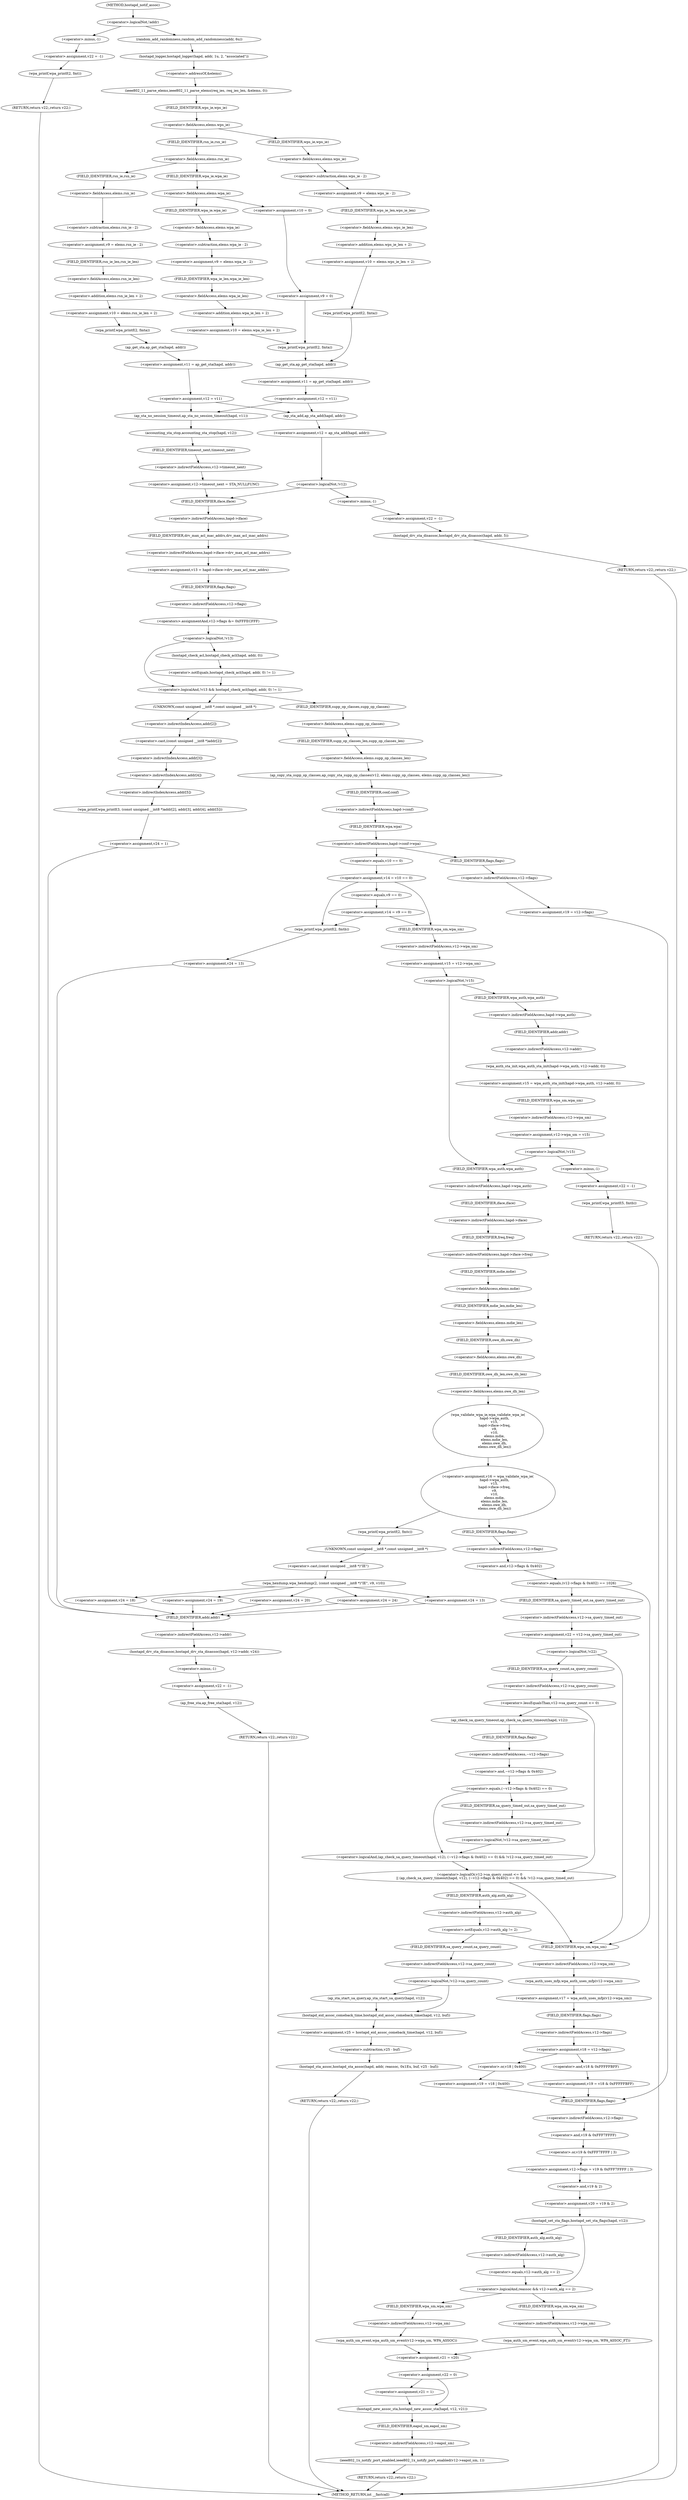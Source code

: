 digraph hostapd_notif_assoc {  
"1000153" [label = "(<operator>.logicalNot,!addr)" ]
"1000156" [label = "(<operator>.assignment,v22 = -1)" ]
"1000158" [label = "(<operator>.minus,-1)" ]
"1000160" [label = "(wpa_printf,wpa_printf(2, fmt))" ]
"1000163" [label = "(RETURN,return v22;,return v22;)" ]
"1000165" [label = "(random_add_randomness,random_add_randomness(addr, 6u))" ]
"1000168" [label = "(hostapd_logger,hostapd_logger(hapd, addr, 1u, 2, \"associated\"))" ]
"1000174" [label = "(ieee802_11_parse_elems,ieee802_11_parse_elems(req_ies, req_ies_len, &elems, 0))" ]
"1000177" [label = "(<operator>.addressOf,&elems)" ]
"1000181" [label = "(<operator>.fieldAccess,elems.wps_ie)" ]
"1000183" [label = "(FIELD_IDENTIFIER,wps_ie,wps_ie)" ]
"1000185" [label = "(<operator>.assignment,v9 = elems.wps_ie - 2)" ]
"1000187" [label = "(<operator>.subtraction,elems.wps_ie - 2)" ]
"1000188" [label = "(<operator>.fieldAccess,elems.wps_ie)" ]
"1000190" [label = "(FIELD_IDENTIFIER,wps_ie,wps_ie)" ]
"1000192" [label = "(<operator>.assignment,v10 = elems.wps_ie_len + 2)" ]
"1000194" [label = "(<operator>.addition,elems.wps_ie_len + 2)" ]
"1000195" [label = "(<operator>.fieldAccess,elems.wps_ie_len)" ]
"1000197" [label = "(FIELD_IDENTIFIER,wps_ie_len,wps_ie_len)" ]
"1000199" [label = "(wpa_printf,wpa_printf(2, fmta))" ]
"1000205" [label = "(<operator>.fieldAccess,elems.rsn_ie)" ]
"1000207" [label = "(FIELD_IDENTIFIER,rsn_ie,rsn_ie)" ]
"1000209" [label = "(<operator>.assignment,v9 = elems.rsn_ie - 2)" ]
"1000211" [label = "(<operator>.subtraction,elems.rsn_ie - 2)" ]
"1000212" [label = "(<operator>.fieldAccess,elems.rsn_ie)" ]
"1000214" [label = "(FIELD_IDENTIFIER,rsn_ie,rsn_ie)" ]
"1000216" [label = "(<operator>.assignment,v10 = elems.rsn_ie_len + 2)" ]
"1000218" [label = "(<operator>.addition,elems.rsn_ie_len + 2)" ]
"1000219" [label = "(<operator>.fieldAccess,elems.rsn_ie_len)" ]
"1000221" [label = "(FIELD_IDENTIFIER,rsn_ie_len,rsn_ie_len)" ]
"1000223" [label = "(wpa_printf,wpa_printf(2, fmta))" ]
"1000226" [label = "(<operator>.assignment,v11 = ap_get_sta(hapd, addr))" ]
"1000228" [label = "(ap_get_sta,ap_get_sta(hapd, addr))" ]
"1000231" [label = "(<operator>.assignment,v12 = v11)" ]
"1000239" [label = "(<operator>.fieldAccess,elems.wpa_ie)" ]
"1000241" [label = "(FIELD_IDENTIFIER,wpa_ie,wpa_ie)" ]
"1000243" [label = "(<operator>.assignment,v9 = elems.wpa_ie - 2)" ]
"1000245" [label = "(<operator>.subtraction,elems.wpa_ie - 2)" ]
"1000246" [label = "(<operator>.fieldAccess,elems.wpa_ie)" ]
"1000248" [label = "(FIELD_IDENTIFIER,wpa_ie,wpa_ie)" ]
"1000250" [label = "(<operator>.assignment,v10 = elems.wpa_ie_len + 2)" ]
"1000252" [label = "(<operator>.addition,elems.wpa_ie_len + 2)" ]
"1000253" [label = "(<operator>.fieldAccess,elems.wpa_ie_len)" ]
"1000255" [label = "(FIELD_IDENTIFIER,wpa_ie_len,wpa_ie_len)" ]
"1000259" [label = "(<operator>.assignment,v10 = 0)" ]
"1000262" [label = "(<operator>.assignment,v9 = 0)" ]
"1000265" [label = "(wpa_printf,wpa_printf(2, fmta))" ]
"1000268" [label = "(<operator>.assignment,v11 = ap_get_sta(hapd, addr))" ]
"1000270" [label = "(ap_get_sta,ap_get_sta(hapd, addr))" ]
"1000273" [label = "(<operator>.assignment,v12 = v11)" ]
"1000280" [label = "(ap_sta_no_session_timeout,ap_sta_no_session_timeout(hapd, v11))" ]
"1000283" [label = "(accounting_sta_stop,accounting_sta_stop(hapd, v12))" ]
"1000286" [label = "(<operator>.assignment,v12->timeout_next = STA_NULLFUNC)" ]
"1000287" [label = "(<operator>.indirectFieldAccess,v12->timeout_next)" ]
"1000289" [label = "(FIELD_IDENTIFIER,timeout_next,timeout_next)" ]
"1000293" [label = "(<operator>.assignment,v12 = ap_sta_add(hapd, addr))" ]
"1000295" [label = "(ap_sta_add,ap_sta_add(hapd, addr))" ]
"1000299" [label = "(<operator>.logicalNot,!v12)" ]
"1000302" [label = "(<operator>.assignment,v22 = -1)" ]
"1000304" [label = "(<operator>.minus,-1)" ]
"1000306" [label = "(hostapd_drv_sta_disassoc,hostapd_drv_sta_disassoc(hapd, addr, 5))" ]
"1000310" [label = "(RETURN,return v22;,return v22;)" ]
"1000313" [label = "(<operator>.assignment,v13 = hapd->iface->drv_max_acl_mac_addrs)" ]
"1000315" [label = "(<operator>.indirectFieldAccess,hapd->iface->drv_max_acl_mac_addrs)" ]
"1000316" [label = "(<operator>.indirectFieldAccess,hapd->iface)" ]
"1000318" [label = "(FIELD_IDENTIFIER,iface,iface)" ]
"1000319" [label = "(FIELD_IDENTIFIER,drv_max_acl_mac_addrs,drv_max_acl_mac_addrs)" ]
"1000320" [label = "(<operators>.assignmentAnd,v12->flags &= 0xFFFECFFF)" ]
"1000321" [label = "(<operator>.indirectFieldAccess,v12->flags)" ]
"1000323" [label = "(FIELD_IDENTIFIER,flags,flags)" ]
"1000326" [label = "(<operator>.logicalAnd,!v13 && hostapd_check_acl(hapd, addr, 0) != 1)" ]
"1000327" [label = "(<operator>.logicalNot,!v13)" ]
"1000329" [label = "(<operator>.notEquals,hostapd_check_acl(hapd, addr, 0) != 1)" ]
"1000330" [label = "(hostapd_check_acl,hostapd_check_acl(hapd, addr, 0))" ]
"1000336" [label = "(wpa_printf,wpa_printf(3, (const unsigned __int8 *)addr[2], addr[3], addr[4], addr[5]))" ]
"1000338" [label = "(<operator>.cast,(const unsigned __int8 *)addr[2])" ]
"1000339" [label = "(UNKNOWN,const unsigned __int8 *,const unsigned __int8 *)" ]
"1000340" [label = "(<operator>.indirectIndexAccess,addr[2])" ]
"1000343" [label = "(<operator>.indirectIndexAccess,addr[3])" ]
"1000346" [label = "(<operator>.indirectIndexAccess,addr[4])" ]
"1000349" [label = "(<operator>.indirectIndexAccess,addr[5])" ]
"1000352" [label = "(<operator>.assignment,v24 = 1)" ]
"1000356" [label = "(hostapd_drv_sta_disassoc,hostapd_drv_sta_disassoc(hapd, v12->addr, v24))" ]
"1000358" [label = "(<operator>.indirectFieldAccess,v12->addr)" ]
"1000360" [label = "(FIELD_IDENTIFIER,addr,addr)" ]
"1000362" [label = "(<operator>.assignment,v22 = -1)" ]
"1000364" [label = "(<operator>.minus,-1)" ]
"1000366" [label = "(ap_free_sta,ap_free_sta(hapd, v12))" ]
"1000369" [label = "(RETURN,return v22;,return v22;)" ]
"1000371" [label = "(ap_copy_sta_supp_op_classes,ap_copy_sta_supp_op_classes(v12, elems.supp_op_classes, elems.supp_op_classes_len))" ]
"1000373" [label = "(<operator>.fieldAccess,elems.supp_op_classes)" ]
"1000375" [label = "(FIELD_IDENTIFIER,supp_op_classes,supp_op_classes)" ]
"1000376" [label = "(<operator>.fieldAccess,elems.supp_op_classes_len)" ]
"1000378" [label = "(FIELD_IDENTIFIER,supp_op_classes_len,supp_op_classes_len)" ]
"1000380" [label = "(<operator>.indirectFieldAccess,hapd->conf->wpa)" ]
"1000381" [label = "(<operator>.indirectFieldAccess,hapd->conf)" ]
"1000383" [label = "(FIELD_IDENTIFIER,conf,conf)" ]
"1000384" [label = "(FIELD_IDENTIFIER,wpa,wpa)" ]
"1000386" [label = "(<operator>.assignment,v14 = v10 == 0)" ]
"1000388" [label = "(<operator>.equals,v10 == 0)" ]
"1000393" [label = "(<operator>.assignment,v14 = v9 == 0)" ]
"1000395" [label = "(<operator>.equals,v9 == 0)" ]
"1000401" [label = "(wpa_printf,wpa_printf(2, fmtb))" ]
"1000404" [label = "(<operator>.assignment,v24 = 13)" ]
"1000408" [label = "(<operator>.assignment,v15 = v12->wpa_sm)" ]
"1000410" [label = "(<operator>.indirectFieldAccess,v12->wpa_sm)" ]
"1000412" [label = "(FIELD_IDENTIFIER,wpa_sm,wpa_sm)" ]
"1000414" [label = "(<operator>.logicalNot,!v15)" ]
"1000417" [label = "(<operator>.assignment,v15 = wpa_auth_sta_init(hapd->wpa_auth, v12->addr, 0))" ]
"1000419" [label = "(wpa_auth_sta_init,wpa_auth_sta_init(hapd->wpa_auth, v12->addr, 0))" ]
"1000420" [label = "(<operator>.indirectFieldAccess,hapd->wpa_auth)" ]
"1000422" [label = "(FIELD_IDENTIFIER,wpa_auth,wpa_auth)" ]
"1000423" [label = "(<operator>.indirectFieldAccess,v12->addr)" ]
"1000425" [label = "(FIELD_IDENTIFIER,addr,addr)" ]
"1000427" [label = "(<operator>.assignment,v12->wpa_sm = v15)" ]
"1000428" [label = "(<operator>.indirectFieldAccess,v12->wpa_sm)" ]
"1000430" [label = "(FIELD_IDENTIFIER,wpa_sm,wpa_sm)" ]
"1000433" [label = "(<operator>.logicalNot,!v15)" ]
"1000436" [label = "(<operator>.assignment,v22 = -1)" ]
"1000438" [label = "(<operator>.minus,-1)" ]
"1000440" [label = "(wpa_printf,wpa_printf(5, fmtb))" ]
"1000443" [label = "(RETURN,return v22;,return v22;)" ]
"1000445" [label = "(<operator>.assignment,v16 = wpa_validate_wpa_ie(\n            hapd->wpa_auth,\n            v15,\n            hapd->iface->freq,\n            v9,\n            v10,\n            elems.mdie,\n            elems.mdie_len,\n            elems.owe_dh,\n            elems.owe_dh_len))" ]
"1000447" [label = "(wpa_validate_wpa_ie,wpa_validate_wpa_ie(\n            hapd->wpa_auth,\n            v15,\n            hapd->iface->freq,\n            v9,\n            v10,\n            elems.mdie,\n            elems.mdie_len,\n            elems.owe_dh,\n            elems.owe_dh_len))" ]
"1000448" [label = "(<operator>.indirectFieldAccess,hapd->wpa_auth)" ]
"1000450" [label = "(FIELD_IDENTIFIER,wpa_auth,wpa_auth)" ]
"1000452" [label = "(<operator>.indirectFieldAccess,hapd->iface->freq)" ]
"1000453" [label = "(<operator>.indirectFieldAccess,hapd->iface)" ]
"1000455" [label = "(FIELD_IDENTIFIER,iface,iface)" ]
"1000456" [label = "(FIELD_IDENTIFIER,freq,freq)" ]
"1000459" [label = "(<operator>.fieldAccess,elems.mdie)" ]
"1000461" [label = "(FIELD_IDENTIFIER,mdie,mdie)" ]
"1000462" [label = "(<operator>.fieldAccess,elems.mdie_len)" ]
"1000464" [label = "(FIELD_IDENTIFIER,mdie_len,mdie_len)" ]
"1000465" [label = "(<operator>.fieldAccess,elems.owe_dh)" ]
"1000467" [label = "(FIELD_IDENTIFIER,owe_dh,owe_dh)" ]
"1000468" [label = "(<operator>.fieldAccess,elems.owe_dh_len)" ]
"1000470" [label = "(FIELD_IDENTIFIER,owe_dh_len,owe_dh_len)" ]
"1000474" [label = "(wpa_printf,wpa_printf(2, fmtc))" ]
"1000477" [label = "(wpa_hexdump,wpa_hexdump(2, (const unsigned __int8 *)\"IE\", v9, v10))" ]
"1000479" [label = "(<operator>.cast,(const unsigned __int8 *)\"IE\")" ]
"1000480" [label = "(UNKNOWN,const unsigned __int8 *,const unsigned __int8 *)" ]
"1000488" [label = "(<operator>.assignment,v24 = 18)" ]
"1000493" [label = "(<operator>.assignment,v24 = 19)" ]
"1000498" [label = "(<operator>.assignment,v24 = 20)" ]
"1000503" [label = "(<operator>.assignment,v24 = 24)" ]
"1000508" [label = "(<operator>.assignment,v24 = 13)" ]
"1000514" [label = "(<operator>.equals,(v12->flags & 0x402) == 1026)" ]
"1000515" [label = "(<operator>.and,v12->flags & 0x402)" ]
"1000516" [label = "(<operator>.indirectFieldAccess,v12->flags)" ]
"1000518" [label = "(FIELD_IDENTIFIER,flags,flags)" ]
"1000522" [label = "(<operator>.assignment,v22 = v12->sa_query_timed_out)" ]
"1000524" [label = "(<operator>.indirectFieldAccess,v12->sa_query_timed_out)" ]
"1000526" [label = "(FIELD_IDENTIFIER,sa_query_timed_out,sa_query_timed_out)" ]
"1000528" [label = "(<operator>.logicalNot,!v22)" ]
"1000532" [label = "(<operator>.logicalOr,v12->sa_query_count <= 0\n          || (ap_check_sa_query_timeout(hapd, v12), (~v12->flags & 0x402) == 0) && !v12->sa_query_timed_out)" ]
"1000533" [label = "(<operator>.lessEqualsThan,v12->sa_query_count <= 0)" ]
"1000534" [label = "(<operator>.indirectFieldAccess,v12->sa_query_count)" ]
"1000536" [label = "(FIELD_IDENTIFIER,sa_query_count,sa_query_count)" ]
"1000538" [label = "(<operator>.logicalAnd,(ap_check_sa_query_timeout(hapd, v12), (~v12->flags & 0x402) == 0) && !v12->sa_query_timed_out)" ]
"1000540" [label = "(ap_check_sa_query_timeout,ap_check_sa_query_timeout(hapd, v12))" ]
"1000543" [label = "(<operator>.equals,(~v12->flags & 0x402) == 0)" ]
"1000544" [label = "(<operator>.and,~v12->flags & 0x402)" ]
"1000545" [label = "(<operator>.indirectFieldAccess,~v12->flags)" ]
"1000547" [label = "(FIELD_IDENTIFIER,flags,flags)" ]
"1000550" [label = "(<operator>.logicalNot,!v12->sa_query_timed_out)" ]
"1000551" [label = "(<operator>.indirectFieldAccess,v12->sa_query_timed_out)" ]
"1000553" [label = "(FIELD_IDENTIFIER,sa_query_timed_out,sa_query_timed_out)" ]
"1000556" [label = "(<operator>.notEquals,v12->auth_alg != 2)" ]
"1000557" [label = "(<operator>.indirectFieldAccess,v12->auth_alg)" ]
"1000559" [label = "(FIELD_IDENTIFIER,auth_alg,auth_alg)" ]
"1000563" [label = "(<operator>.logicalNot,!v12->sa_query_count)" ]
"1000564" [label = "(<operator>.indirectFieldAccess,v12->sa_query_count)" ]
"1000566" [label = "(FIELD_IDENTIFIER,sa_query_count,sa_query_count)" ]
"1000567" [label = "(ap_sta_start_sa_query,ap_sta_start_sa_query(hapd, v12))" ]
"1000570" [label = "(<operator>.assignment,v25 = hostapd_eid_assoc_comeback_time(hapd, v12, buf))" ]
"1000572" [label = "(hostapd_eid_assoc_comeback_time,hostapd_eid_assoc_comeback_time(hapd, v12, buf))" ]
"1000576" [label = "(hostapd_sta_assoc,hostapd_sta_assoc(hapd, addr, reassoc, 0x1Eu, buf, v25 - buf))" ]
"1000582" [label = "(<operator>.subtraction,v25 - buf)" ]
"1000585" [label = "(RETURN,return v22;,return v22;)" ]
"1000587" [label = "(<operator>.assignment,v17 = wpa_auth_uses_mfp(v12->wpa_sm))" ]
"1000589" [label = "(wpa_auth_uses_mfp,wpa_auth_uses_mfp(v12->wpa_sm))" ]
"1000590" [label = "(<operator>.indirectFieldAccess,v12->wpa_sm)" ]
"1000592" [label = "(FIELD_IDENTIFIER,wpa_sm,wpa_sm)" ]
"1000593" [label = "(<operator>.assignment,v18 = v12->flags)" ]
"1000595" [label = "(<operator>.indirectFieldAccess,v12->flags)" ]
"1000597" [label = "(FIELD_IDENTIFIER,flags,flags)" ]
"1000600" [label = "(<operator>.assignment,v19 = v18 | 0x400)" ]
"1000602" [label = "(<operator>.or,v18 | 0x400)" ]
"1000606" [label = "(<operator>.assignment,v19 = v18 & 0xFFFFFBFF)" ]
"1000608" [label = "(<operator>.and,v18 & 0xFFFFFBFF)" ]
"1000613" [label = "(<operator>.assignment,v19 = v12->flags)" ]
"1000615" [label = "(<operator>.indirectFieldAccess,v12->flags)" ]
"1000617" [label = "(FIELD_IDENTIFIER,flags,flags)" ]
"1000618" [label = "(<operator>.assignment,v12->flags = v19 & 0xFFF7FFFF | 3)" ]
"1000619" [label = "(<operator>.indirectFieldAccess,v12->flags)" ]
"1000621" [label = "(FIELD_IDENTIFIER,flags,flags)" ]
"1000622" [label = "(<operator>.or,v19 & 0xFFF7FFFF | 3)" ]
"1000623" [label = "(<operator>.and,v19 & 0xFFF7FFFF)" ]
"1000627" [label = "(<operator>.assignment,v20 = v19 & 2)" ]
"1000629" [label = "(<operator>.and,v19 & 2)" ]
"1000632" [label = "(hostapd_set_sta_flags,hostapd_set_sta_flags(hapd, v12))" ]
"1000636" [label = "(<operator>.logicalAnd,reassoc && v12->auth_alg == 2)" ]
"1000638" [label = "(<operator>.equals,v12->auth_alg == 2)" ]
"1000639" [label = "(<operator>.indirectFieldAccess,v12->auth_alg)" ]
"1000641" [label = "(FIELD_IDENTIFIER,auth_alg,auth_alg)" ]
"1000643" [label = "(wpa_auth_sm_event,wpa_auth_sm_event(v12->wpa_sm, WPA_ASSOC_FT))" ]
"1000644" [label = "(<operator>.indirectFieldAccess,v12->wpa_sm)" ]
"1000646" [label = "(FIELD_IDENTIFIER,wpa_sm,wpa_sm)" ]
"1000649" [label = "(wpa_auth_sm_event,wpa_auth_sm_event(v12->wpa_sm, WPA_ASSOC))" ]
"1000650" [label = "(<operator>.indirectFieldAccess,v12->wpa_sm)" ]
"1000652" [label = "(FIELD_IDENTIFIER,wpa_sm,wpa_sm)" ]
"1000654" [label = "(<operator>.assignment,v21 = v20)" ]
"1000657" [label = "(<operator>.assignment,v22 = 0)" ]
"1000662" [label = "(<operator>.assignment,v21 = 1)" ]
"1000665" [label = "(hostapd_new_assoc_sta,hostapd_new_assoc_sta(hapd, v12, v21))" ]
"1000669" [label = "(ieee802_1x_notify_port_enabled,ieee802_1x_notify_port_enabled(v12->eapol_sm, 1))" ]
"1000670" [label = "(<operator>.indirectFieldAccess,v12->eapol_sm)" ]
"1000672" [label = "(FIELD_IDENTIFIER,eapol_sm,eapol_sm)" ]
"1000674" [label = "(RETURN,return v22;,return v22;)" ]
"1000123" [label = "(METHOD,hostapd_notif_assoc)" ]
"1000676" [label = "(METHOD_RETURN,int __fastcall)" ]
  "1000153" -> "1000158" 
  "1000153" -> "1000165" 
  "1000156" -> "1000160" 
  "1000158" -> "1000156" 
  "1000160" -> "1000163" 
  "1000163" -> "1000676" 
  "1000165" -> "1000168" 
  "1000168" -> "1000177" 
  "1000174" -> "1000183" 
  "1000177" -> "1000174" 
  "1000181" -> "1000190" 
  "1000181" -> "1000207" 
  "1000183" -> "1000181" 
  "1000185" -> "1000197" 
  "1000187" -> "1000185" 
  "1000188" -> "1000187" 
  "1000190" -> "1000188" 
  "1000192" -> "1000199" 
  "1000194" -> "1000192" 
  "1000195" -> "1000194" 
  "1000197" -> "1000195" 
  "1000199" -> "1000270" 
  "1000205" -> "1000214" 
  "1000205" -> "1000241" 
  "1000207" -> "1000205" 
  "1000209" -> "1000221" 
  "1000211" -> "1000209" 
  "1000212" -> "1000211" 
  "1000214" -> "1000212" 
  "1000216" -> "1000223" 
  "1000218" -> "1000216" 
  "1000219" -> "1000218" 
  "1000221" -> "1000219" 
  "1000223" -> "1000228" 
  "1000226" -> "1000231" 
  "1000228" -> "1000226" 
  "1000231" -> "1000280" 
  "1000231" -> "1000295" 
  "1000239" -> "1000248" 
  "1000239" -> "1000259" 
  "1000241" -> "1000239" 
  "1000243" -> "1000255" 
  "1000245" -> "1000243" 
  "1000246" -> "1000245" 
  "1000248" -> "1000246" 
  "1000250" -> "1000265" 
  "1000252" -> "1000250" 
  "1000253" -> "1000252" 
  "1000255" -> "1000253" 
  "1000259" -> "1000262" 
  "1000262" -> "1000265" 
  "1000265" -> "1000270" 
  "1000268" -> "1000273" 
  "1000270" -> "1000268" 
  "1000273" -> "1000280" 
  "1000273" -> "1000295" 
  "1000280" -> "1000283" 
  "1000283" -> "1000289" 
  "1000286" -> "1000318" 
  "1000287" -> "1000286" 
  "1000289" -> "1000287" 
  "1000293" -> "1000299" 
  "1000295" -> "1000293" 
  "1000299" -> "1000304" 
  "1000299" -> "1000318" 
  "1000302" -> "1000306" 
  "1000304" -> "1000302" 
  "1000306" -> "1000310" 
  "1000310" -> "1000676" 
  "1000313" -> "1000323" 
  "1000315" -> "1000313" 
  "1000316" -> "1000319" 
  "1000318" -> "1000316" 
  "1000319" -> "1000315" 
  "1000320" -> "1000327" 
  "1000321" -> "1000320" 
  "1000323" -> "1000321" 
  "1000326" -> "1000339" 
  "1000326" -> "1000375" 
  "1000327" -> "1000326" 
  "1000327" -> "1000330" 
  "1000329" -> "1000326" 
  "1000330" -> "1000329" 
  "1000336" -> "1000352" 
  "1000338" -> "1000343" 
  "1000339" -> "1000340" 
  "1000340" -> "1000338" 
  "1000343" -> "1000346" 
  "1000346" -> "1000349" 
  "1000349" -> "1000336" 
  "1000352" -> "1000360" 
  "1000356" -> "1000364" 
  "1000358" -> "1000356" 
  "1000360" -> "1000358" 
  "1000362" -> "1000366" 
  "1000364" -> "1000362" 
  "1000366" -> "1000369" 
  "1000369" -> "1000676" 
  "1000371" -> "1000383" 
  "1000373" -> "1000378" 
  "1000375" -> "1000373" 
  "1000376" -> "1000371" 
  "1000378" -> "1000376" 
  "1000380" -> "1000388" 
  "1000380" -> "1000617" 
  "1000381" -> "1000384" 
  "1000383" -> "1000381" 
  "1000384" -> "1000380" 
  "1000386" -> "1000395" 
  "1000386" -> "1000401" 
  "1000386" -> "1000412" 
  "1000388" -> "1000386" 
  "1000393" -> "1000401" 
  "1000393" -> "1000412" 
  "1000395" -> "1000393" 
  "1000401" -> "1000404" 
  "1000404" -> "1000360" 
  "1000408" -> "1000414" 
  "1000410" -> "1000408" 
  "1000412" -> "1000410" 
  "1000414" -> "1000422" 
  "1000414" -> "1000450" 
  "1000417" -> "1000430" 
  "1000419" -> "1000417" 
  "1000420" -> "1000425" 
  "1000422" -> "1000420" 
  "1000423" -> "1000419" 
  "1000425" -> "1000423" 
  "1000427" -> "1000433" 
  "1000428" -> "1000427" 
  "1000430" -> "1000428" 
  "1000433" -> "1000438" 
  "1000433" -> "1000450" 
  "1000436" -> "1000440" 
  "1000438" -> "1000436" 
  "1000440" -> "1000443" 
  "1000443" -> "1000676" 
  "1000445" -> "1000474" 
  "1000445" -> "1000518" 
  "1000447" -> "1000445" 
  "1000448" -> "1000455" 
  "1000450" -> "1000448" 
  "1000452" -> "1000461" 
  "1000453" -> "1000456" 
  "1000455" -> "1000453" 
  "1000456" -> "1000452" 
  "1000459" -> "1000464" 
  "1000461" -> "1000459" 
  "1000462" -> "1000467" 
  "1000464" -> "1000462" 
  "1000465" -> "1000470" 
  "1000467" -> "1000465" 
  "1000468" -> "1000447" 
  "1000470" -> "1000468" 
  "1000474" -> "1000480" 
  "1000477" -> "1000488" 
  "1000477" -> "1000493" 
  "1000477" -> "1000498" 
  "1000477" -> "1000503" 
  "1000477" -> "1000508" 
  "1000479" -> "1000477" 
  "1000480" -> "1000479" 
  "1000488" -> "1000360" 
  "1000493" -> "1000360" 
  "1000498" -> "1000360" 
  "1000503" -> "1000360" 
  "1000508" -> "1000360" 
  "1000514" -> "1000526" 
  "1000514" -> "1000592" 
  "1000515" -> "1000514" 
  "1000516" -> "1000515" 
  "1000518" -> "1000516" 
  "1000522" -> "1000528" 
  "1000524" -> "1000522" 
  "1000526" -> "1000524" 
  "1000528" -> "1000536" 
  "1000528" -> "1000592" 
  "1000532" -> "1000559" 
  "1000532" -> "1000592" 
  "1000533" -> "1000532" 
  "1000533" -> "1000540" 
  "1000534" -> "1000533" 
  "1000536" -> "1000534" 
  "1000538" -> "1000532" 
  "1000540" -> "1000547" 
  "1000543" -> "1000538" 
  "1000543" -> "1000553" 
  "1000544" -> "1000543" 
  "1000545" -> "1000544" 
  "1000547" -> "1000545" 
  "1000550" -> "1000538" 
  "1000551" -> "1000550" 
  "1000553" -> "1000551" 
  "1000556" -> "1000566" 
  "1000556" -> "1000592" 
  "1000557" -> "1000556" 
  "1000559" -> "1000557" 
  "1000563" -> "1000567" 
  "1000563" -> "1000572" 
  "1000564" -> "1000563" 
  "1000566" -> "1000564" 
  "1000567" -> "1000572" 
  "1000570" -> "1000582" 
  "1000572" -> "1000570" 
  "1000576" -> "1000585" 
  "1000582" -> "1000576" 
  "1000585" -> "1000676" 
  "1000587" -> "1000597" 
  "1000589" -> "1000587" 
  "1000590" -> "1000589" 
  "1000592" -> "1000590" 
  "1000593" -> "1000602" 
  "1000593" -> "1000608" 
  "1000595" -> "1000593" 
  "1000597" -> "1000595" 
  "1000600" -> "1000621" 
  "1000602" -> "1000600" 
  "1000606" -> "1000621" 
  "1000608" -> "1000606" 
  "1000613" -> "1000621" 
  "1000615" -> "1000613" 
  "1000617" -> "1000615" 
  "1000618" -> "1000629" 
  "1000619" -> "1000623" 
  "1000621" -> "1000619" 
  "1000622" -> "1000618" 
  "1000623" -> "1000622" 
  "1000627" -> "1000632" 
  "1000629" -> "1000627" 
  "1000632" -> "1000636" 
  "1000632" -> "1000641" 
  "1000636" -> "1000646" 
  "1000636" -> "1000652" 
  "1000638" -> "1000636" 
  "1000639" -> "1000638" 
  "1000641" -> "1000639" 
  "1000643" -> "1000654" 
  "1000644" -> "1000643" 
  "1000646" -> "1000644" 
  "1000649" -> "1000654" 
  "1000650" -> "1000649" 
  "1000652" -> "1000650" 
  "1000654" -> "1000657" 
  "1000657" -> "1000662" 
  "1000657" -> "1000665" 
  "1000662" -> "1000665" 
  "1000665" -> "1000672" 
  "1000669" -> "1000674" 
  "1000670" -> "1000669" 
  "1000672" -> "1000670" 
  "1000674" -> "1000676" 
  "1000123" -> "1000153" 
}
